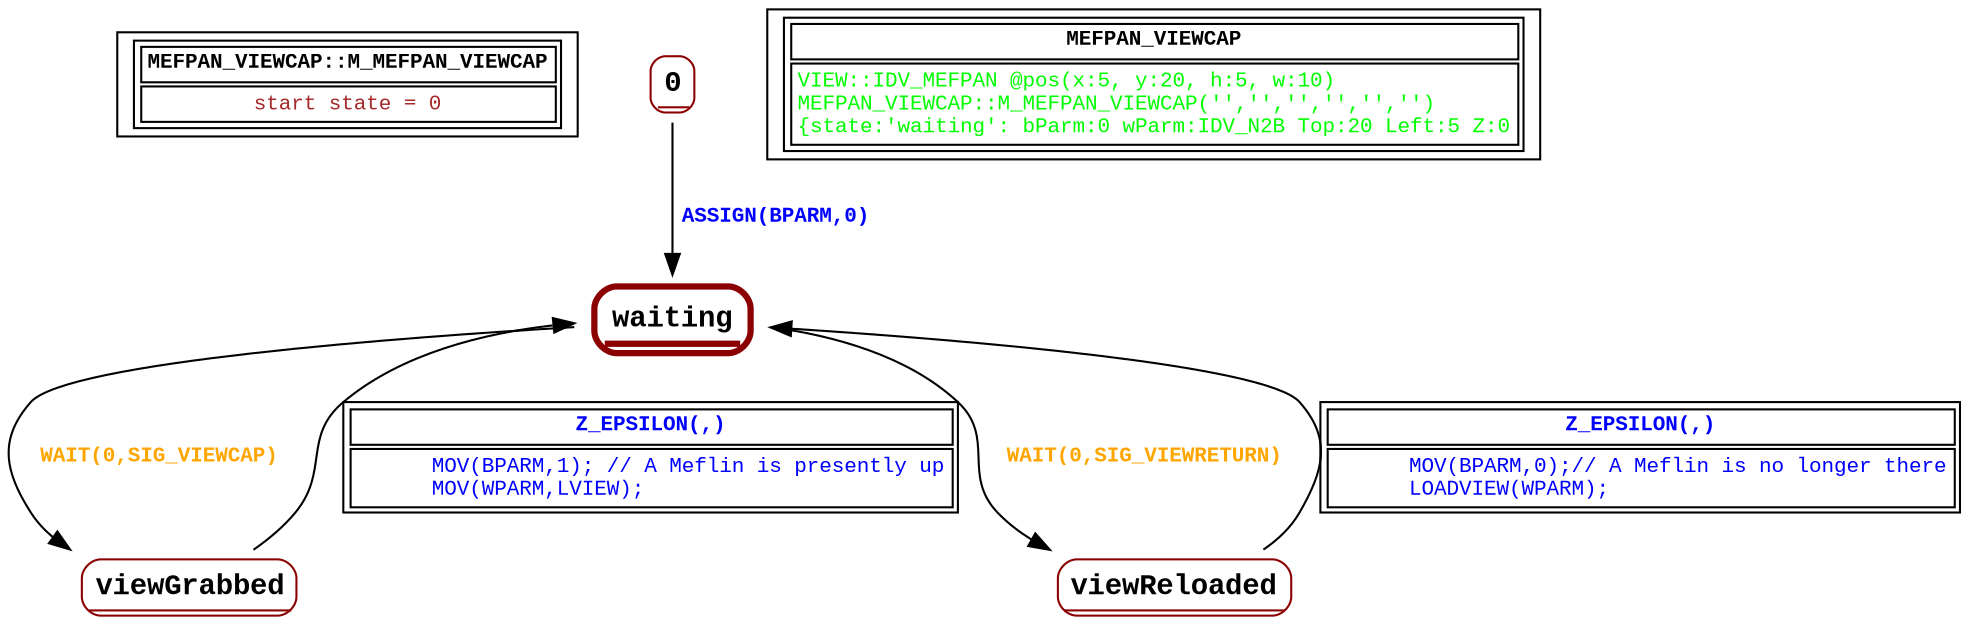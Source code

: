 digraph Automaton {
 fontname="Courier New"
	node [shape=oval, fontname="Courier New"];
	filename[shape = record, fontsize=10, label=< <table border="1"><tr><td><b>MEFPAN_VIEWCAP::M_MEFPAN_VIEWCAP<br align="left"/></b></td></tr>
<tr><td><font point-size="10" color ="brown">start state = 0<br align="left"/></font></td></tr></table>>
];
	0[shape = none, fontsize=14, label=< <table border="1" color="darkred" style="rounded"><tr><td sides="b"><b>0<br align="left"/></b></td></tr>
</table>>];
"0" -> "waiting" [fontcolor=blue,fontsize=10,fontname="Courier New", label=< <table border="0"><tr><td><b>ASSIGN(BPARM,0)<br align="left"/></b></td></tr>
</table>>
];
	viewGrabbed[shape = none, fontsize=14, label=< <table border="1" color="darkred" style="rounded"><tr><td sides="b"><b>viewGrabbed<br align="left"/></b></td></tr>
</table>>];
"viewGrabbed" -> "waiting" [fontcolor=blue,fontsize=10,fontname="Courier New", label=< <table border="1"><tr><td><b>Z_EPSILON(,)<br align="left"/></b></td></tr>
<tr><td><font point-size="10" color ="blue">      MOV(BPARM,1); // A Meflin is presently up<br align="left"/>      MOV(WPARM,LVIEW);<br align="left"/></font></td></tr></table>>
];
	viewReloaded[shape = none, fontsize=14, label=< <table border="1" color="darkred" style="rounded"><tr><td sides="b"><b>viewReloaded<br align="left"/></b></td></tr>
</table>>];
"viewReloaded" -> "waiting" [fontcolor=blue,fontsize=10,fontname="Courier New", label=< <table border="1"><tr><td><b>Z_EPSILON(,)<br align="left"/></b></td></tr>
<tr><td><font point-size="10" color ="blue">      MOV(BPARM,0);// A Meflin is no longer there<br align="left"/>      LOADVIEW(WPARM);<br align="left"/></font></td></tr></table>>
];
	waiting[shape = none, fontsize=14, label=< <table border="3" color="darkred" style="rounded"><tr><td sides="b"><b>waiting<br align="left"/></b></td></tr>
</table>>];
"waiting" -> "viewGrabbed" [fontcolor=orange,fontsize=10,fontname="Courier New", label=< <table border="0"><tr><td><b>WAIT(0,SIG_VIEWCAP)<br align="left"/></b></td></tr>
</table>>
];
"waiting" -> "viewReloaded" [fontcolor=orange,fontsize=10,fontname="Courier New", label=< <table border="0"><tr><td><b>WAIT(0,SIG_VIEWRETURN)<br align="left"/></b></td></tr>
</table>>
];
	status[shape = record, fontsize=10, label=< <table border="1"><tr><td><b>MEFPAN_VIEWCAP<br align="left"/></b></td></tr>
<tr><td><font point-size="10" color ="green">VIEW::IDV_MEFPAN @pos(x:5, y:20, h:5, w:10)<br align="left"/>MEFPAN_VIEWCAP::M_MEFPAN_VIEWCAP(&apos;&apos;,&apos;&apos;,&apos;&apos;,&apos;&apos;,&apos;&apos;,&apos;&apos;)<br align="left"/>			&#123;state:&apos;waiting&apos;: bParm:0 wParm:IDV_N2B Top:20 Left:5 Z:0<br align="left"/></font></td></tr></table>>
];
}
